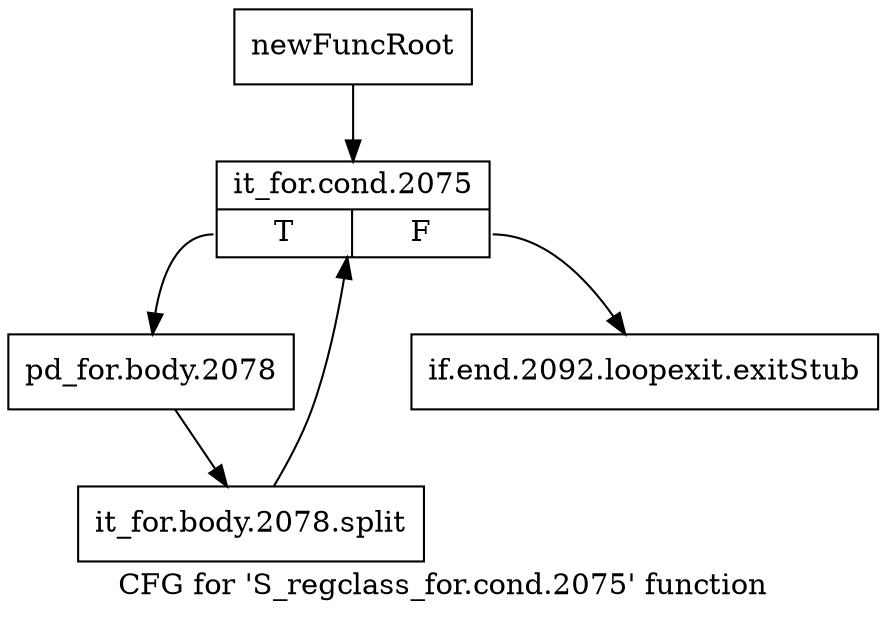 digraph "CFG for 'S_regclass_for.cond.2075' function" {
	label="CFG for 'S_regclass_for.cond.2075' function";

	Node0x51e1c20 [shape=record,label="{newFuncRoot}"];
	Node0x51e1c20 -> Node0x520ba20;
	Node0x520b9d0 [shape=record,label="{if.end.2092.loopexit.exitStub}"];
	Node0x520ba20 [shape=record,label="{it_for.cond.2075|{<s0>T|<s1>F}}"];
	Node0x520ba20:s0 -> Node0x520ba70;
	Node0x520ba20:s1 -> Node0x520b9d0;
	Node0x520ba70 [shape=record,label="{pd_for.body.2078}"];
	Node0x520ba70 -> Node0x6bb5160;
	Node0x6bb5160 [shape=record,label="{it_for.body.2078.split}"];
	Node0x6bb5160 -> Node0x520ba20;
}

